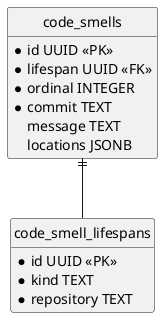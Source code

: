@startuml database
hide circle
hide empty members

entity code_smell_lifespans {
  *id UUID <<PK>>
  *kind TEXT
  *repository TEXT
}

entity code_smells {
  *id UUID <<PK>>
  *lifespan UUID <<FK>>
  *ordinal INTEGER
  *commit TEXT
  message TEXT
  locations JSONB
}

code_smells ||-- code_smell_lifespans

' entity file_links {
'   *from_path TEXT
'   *from_commit TEXT
'   *from_start_line INTEGER
'   *from_end_line INTEGER
'   *from_start_character INTEGER
'   *from_end_character INTEGER
'   *to_path TEXT
'   *to_commit TEXT
'   *to_start_line INTEGER
'   *to_end_line INTEGER
'   *to_start_character INTEGER
'   *to_end_character INTEGER
' }

@enduml

